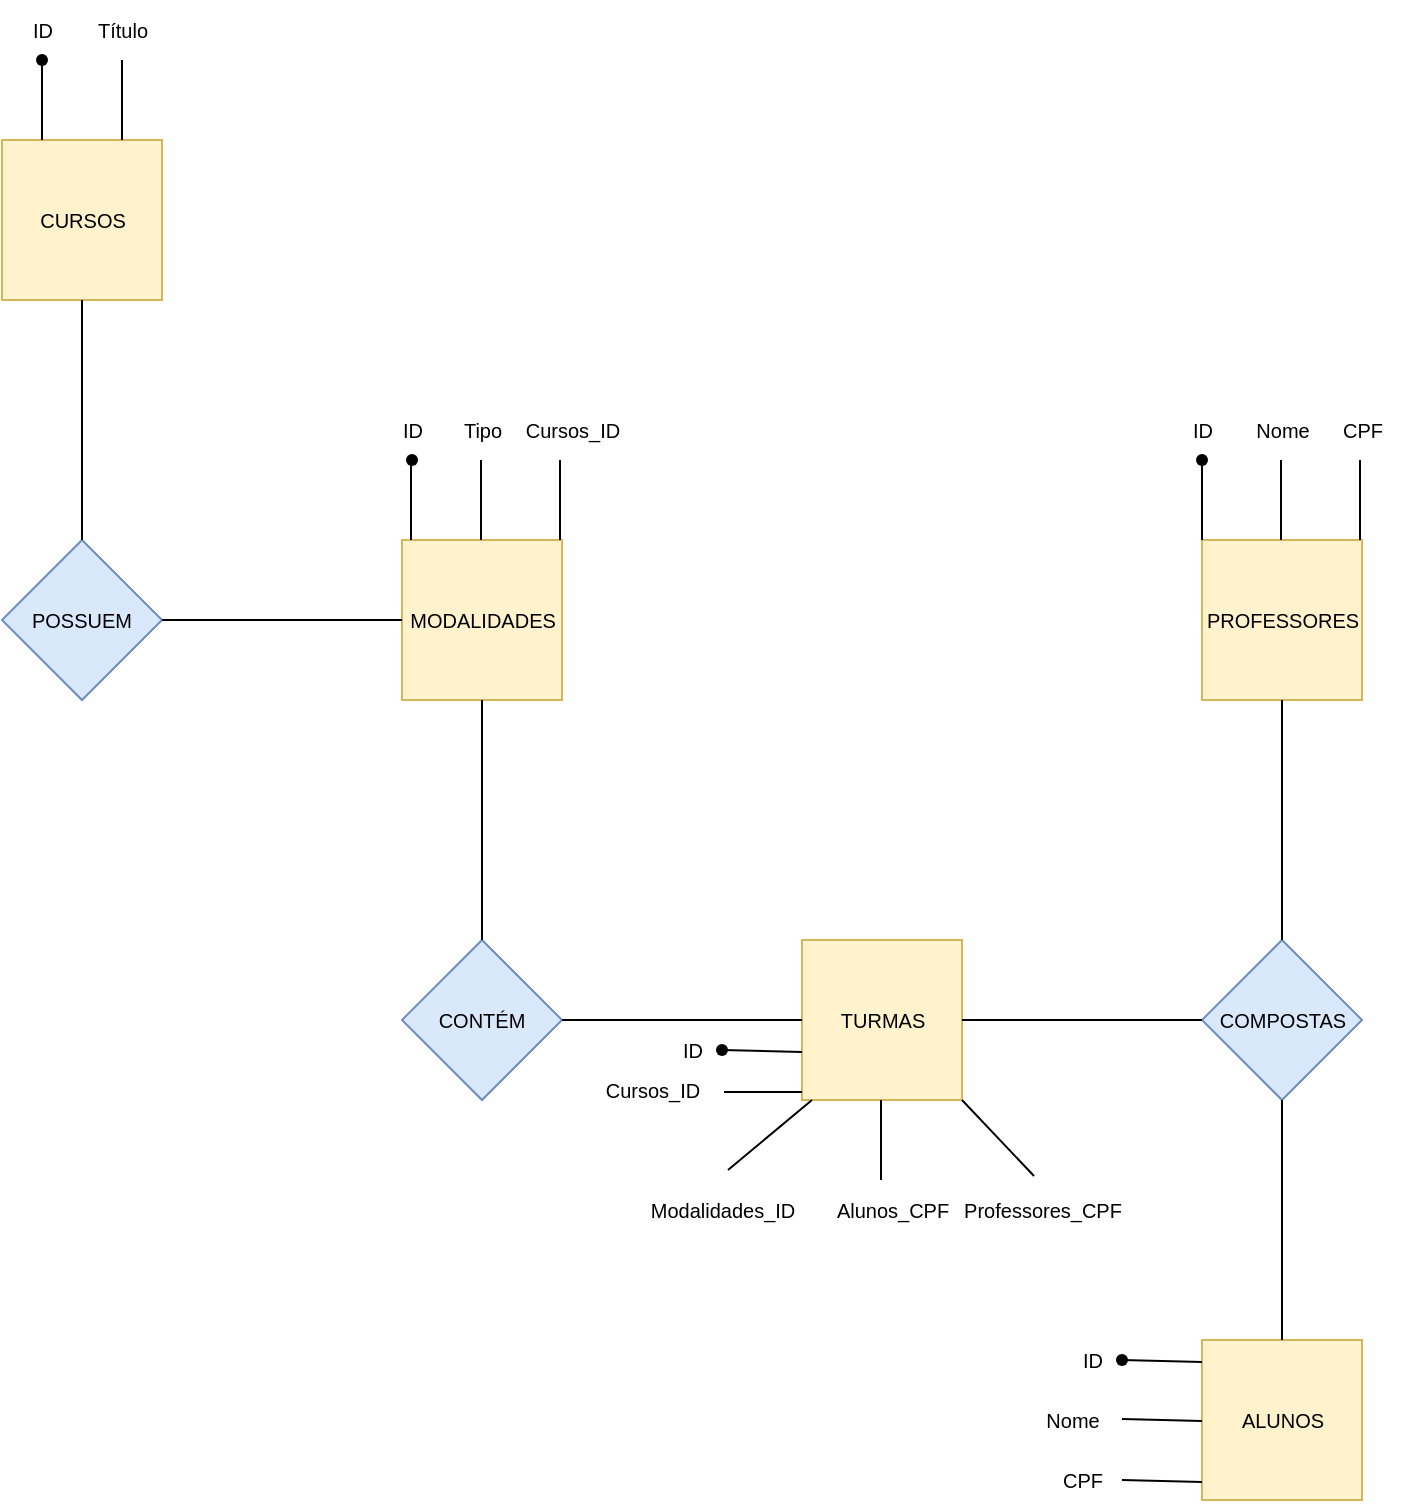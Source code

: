<mxfile version="20.8.4" type="device"><diagram id="CRnI_QRaARVWAdtDrS_4" name="Página-1"><mxGraphModel dx="1434" dy="739" grid="1" gridSize="10" guides="1" tooltips="1" connect="1" arrows="1" fold="1" page="1" pageScale="1" pageWidth="827" pageHeight="1169" math="0" shadow="0"><root><mxCell id="0"/><mxCell id="1" parent="0"/><mxCell id="vurC1Un54RvKOvrExG4F-1" value="" style="whiteSpace=wrap;html=1;aspect=fixed;fillColor=#fff2cc;strokeColor=#d6b656;" parent="1" vertex="1"><mxGeometry x="40" y="80" width="80" height="80" as="geometry"/></mxCell><mxCell id="vurC1Un54RvKOvrExG4F-2" value="" style="rhombus;whiteSpace=wrap;html=1;fillColor=#dae8fc;strokeColor=#6c8ebf;" parent="1" vertex="1"><mxGeometry x="40" y="280" width="80" height="80" as="geometry"/></mxCell><mxCell id="vurC1Un54RvKOvrExG4F-3" value="" style="whiteSpace=wrap;html=1;aspect=fixed;fillColor=#fff2cc;strokeColor=#d6b656;" parent="1" vertex="1"><mxGeometry x="240" y="280" width="80" height="80" as="geometry"/></mxCell><mxCell id="vurC1Un54RvKOvrExG4F-4" value="" style="rhombus;whiteSpace=wrap;html=1;fillColor=#dae8fc;strokeColor=#6c8ebf;" parent="1" vertex="1"><mxGeometry x="640" y="480" width="80" height="80" as="geometry"/></mxCell><mxCell id="vurC1Un54RvKOvrExG4F-5" value="" style="whiteSpace=wrap;html=1;aspect=fixed;fillColor=#fff2cc;strokeColor=#d6b656;" parent="1" vertex="1"><mxGeometry x="640" y="280" width="80" height="80" as="geometry"/></mxCell><mxCell id="vurC1Un54RvKOvrExG4F-6" value="" style="rhombus;whiteSpace=wrap;html=1;fillColor=#dae8fc;strokeColor=#6c8ebf;" parent="1" vertex="1"><mxGeometry x="240" y="480" width="80" height="80" as="geometry"/></mxCell><mxCell id="vurC1Un54RvKOvrExG4F-7" value="" style="whiteSpace=wrap;html=1;aspect=fixed;fillColor=#fff2cc;strokeColor=#d6b656;" parent="1" vertex="1"><mxGeometry x="440" y="480" width="80" height="80" as="geometry"/></mxCell><mxCell id="vurC1Un54RvKOvrExG4F-8" value="" style="whiteSpace=wrap;html=1;aspect=fixed;fillColor=#fff2cc;strokeColor=#d6b656;" parent="1" vertex="1"><mxGeometry x="640" y="680" width="80" height="80" as="geometry"/></mxCell><mxCell id="vurC1Un54RvKOvrExG4F-9" value="" style="endArrow=none;html=1;rounded=0;entryX=0.5;entryY=1;entryDx=0;entryDy=0;exitX=0.5;exitY=0;exitDx=0;exitDy=0;" parent="1" source="vurC1Un54RvKOvrExG4F-2" target="vurC1Un54RvKOvrExG4F-1" edge="1"><mxGeometry width="50" height="50" relative="1" as="geometry"><mxPoint x="55" y="250" as="sourcePoint"/><mxPoint x="105" y="200" as="targetPoint"/></mxGeometry></mxCell><mxCell id="vurC1Un54RvKOvrExG4F-10" value="" style="endArrow=none;html=1;rounded=0;entryX=0;entryY=0.5;entryDx=0;entryDy=0;exitX=1;exitY=0.5;exitDx=0;exitDy=0;" parent="1" source="vurC1Un54RvKOvrExG4F-2" target="vurC1Un54RvKOvrExG4F-3" edge="1"><mxGeometry width="50" height="50" relative="1" as="geometry"><mxPoint x="180" y="380" as="sourcePoint"/><mxPoint x="180" y="260" as="targetPoint"/><Array as="points"><mxPoint x="180" y="320"/></Array></mxGeometry></mxCell><mxCell id="vurC1Un54RvKOvrExG4F-11" value="" style="endArrow=none;html=1;rounded=0;entryX=0.5;entryY=0;entryDx=0;entryDy=0;exitX=0.5;exitY=1;exitDx=0;exitDy=0;" parent="1" source="vurC1Un54RvKOvrExG4F-3" target="vurC1Un54RvKOvrExG4F-6" edge="1"><mxGeometry width="50" height="50" relative="1" as="geometry"><mxPoint x="210" y="440" as="sourcePoint"/><mxPoint x="330" y="440" as="targetPoint"/><Array as="points"/></mxGeometry></mxCell><mxCell id="vurC1Un54RvKOvrExG4F-12" value="" style="endArrow=none;html=1;rounded=0;entryX=1;entryY=0.5;entryDx=0;entryDy=0;exitX=0;exitY=0.5;exitDx=0;exitDy=0;" parent="1" source="vurC1Un54RvKOvrExG4F-7" target="vurC1Un54RvKOvrExG4F-6" edge="1"><mxGeometry width="50" height="50" relative="1" as="geometry"><mxPoint x="370" y="440" as="sourcePoint"/><mxPoint x="370" y="560" as="targetPoint"/><Array as="points"/></mxGeometry></mxCell><mxCell id="vurC1Un54RvKOvrExG4F-13" value="" style="endArrow=none;html=1;rounded=0;entryX=1;entryY=0.5;entryDx=0;entryDy=0;exitX=0;exitY=0.5;exitDx=0;exitDy=0;" parent="1" source="vurC1Un54RvKOvrExG4F-4" target="vurC1Un54RvKOvrExG4F-7" edge="1"><mxGeometry width="50" height="50" relative="1" as="geometry"><mxPoint x="630" y="530" as="sourcePoint"/><mxPoint x="540" y="540" as="targetPoint"/><Array as="points"/></mxGeometry></mxCell><mxCell id="vurC1Un54RvKOvrExG4F-14" value="" style="endArrow=none;html=1;rounded=0;" parent="1" edge="1"><mxGeometry width="50" height="50" relative="1" as="geometry"><mxPoint x="680" y="560" as="sourcePoint"/><mxPoint x="680" y="680" as="targetPoint"/><Array as="points"/></mxGeometry></mxCell><mxCell id="vurC1Un54RvKOvrExG4F-15" value="" style="endArrow=none;html=1;rounded=0;entryX=0.5;entryY=0;entryDx=0;entryDy=0;exitX=0.5;exitY=1;exitDx=0;exitDy=0;" parent="1" source="vurC1Un54RvKOvrExG4F-5" target="vurC1Un54RvKOvrExG4F-4" edge="1"><mxGeometry width="50" height="50" relative="1" as="geometry"><mxPoint x="800" y="470" as="sourcePoint"/><mxPoint x="680" y="470" as="targetPoint"/><Array as="points"/></mxGeometry></mxCell><mxCell id="vurC1Un54RvKOvrExG4F-16" value="CURSOS" style="text;html=1;align=center;verticalAlign=middle;resizable=0;points=[];autosize=1;strokeColor=none;fillColor=none;fontSize=10;" parent="1" vertex="1"><mxGeometry x="45" y="105" width="70" height="30" as="geometry"/></mxCell><mxCell id="vurC1Un54RvKOvrExG4F-17" value="POSSUEM" style="text;html=1;strokeColor=none;fillColor=none;align=center;verticalAlign=middle;whiteSpace=wrap;rounded=0;fontSize=10;" parent="1" vertex="1"><mxGeometry x="50" y="305" width="60" height="30" as="geometry"/></mxCell><mxCell id="vurC1Un54RvKOvrExG4F-19" value="MODALIDADES" style="text;html=1;align=center;verticalAlign=middle;resizable=0;points=[];autosize=1;strokeColor=none;fillColor=none;fontSize=10;" parent="1" vertex="1"><mxGeometry x="230" y="305" width="100" height="30" as="geometry"/></mxCell><mxCell id="vurC1Un54RvKOvrExG4F-20" value="CONTÉM" style="text;html=1;strokeColor=none;fillColor=none;align=center;verticalAlign=middle;whiteSpace=wrap;rounded=0;fontSize=10;" parent="1" vertex="1"><mxGeometry x="250" y="505" width="60" height="30" as="geometry"/></mxCell><mxCell id="vurC1Un54RvKOvrExG4F-21" value="TURMAS" style="text;html=1;align=center;verticalAlign=middle;resizable=0;points=[];autosize=1;strokeColor=none;fillColor=none;fontSize=10;" parent="1" vertex="1"><mxGeometry x="445" y="505" width="70" height="30" as="geometry"/></mxCell><mxCell id="vurC1Un54RvKOvrExG4F-22" value="COMPOSTAS" style="text;html=1;align=center;verticalAlign=middle;resizable=0;points=[];autosize=1;strokeColor=none;fillColor=none;fontSize=10;" parent="1" vertex="1"><mxGeometry x="635" y="505" width="90" height="30" as="geometry"/></mxCell><mxCell id="vurC1Un54RvKOvrExG4F-23" value="PROFESSORES" style="text;html=1;align=center;verticalAlign=middle;resizable=0;points=[];autosize=1;strokeColor=none;fillColor=none;fontSize=10;" parent="1" vertex="1"><mxGeometry x="630" y="305" width="100" height="30" as="geometry"/></mxCell><mxCell id="vurC1Un54RvKOvrExG4F-24" value="ALUNOS" style="text;html=1;align=center;verticalAlign=middle;resizable=0;points=[];autosize=1;strokeColor=none;fillColor=none;fontSize=10;" parent="1" vertex="1"><mxGeometry x="650" y="705" width="60" height="30" as="geometry"/></mxCell><mxCell id="XrK1DoKi_KDxse0X_LZp-1" value="" style="endArrow=none;html=1;rounded=0;" edge="1" parent="1"><mxGeometry width="50" height="50" relative="1" as="geometry"><mxPoint x="100" y="80" as="sourcePoint"/><mxPoint x="100" y="40" as="targetPoint"/></mxGeometry></mxCell><mxCell id="XrK1DoKi_KDxse0X_LZp-2" value="" style="endArrow=none;html=1;rounded=0;" edge="1" parent="1"><mxGeometry width="50" height="50" relative="1" as="geometry"><mxPoint x="60" y="80" as="sourcePoint"/><mxPoint x="60" y="40" as="targetPoint"/></mxGeometry></mxCell><mxCell id="XrK1DoKi_KDxse0X_LZp-4" value="&lt;font style=&quot;font-size: 10px;&quot;&gt;ID&lt;/font&gt;" style="text;html=1;align=center;verticalAlign=middle;resizable=0;points=[];autosize=1;strokeColor=none;fillColor=none;" vertex="1" parent="1"><mxGeometry x="45" y="10" width="30" height="30" as="geometry"/></mxCell><mxCell id="XrK1DoKi_KDxse0X_LZp-5" value="&lt;span style=&quot;font-size: 10px;&quot;&gt;Título&lt;/span&gt;" style="text;html=1;align=center;verticalAlign=middle;resizable=0;points=[];autosize=1;strokeColor=none;fillColor=none;" vertex="1" parent="1"><mxGeometry x="75" y="10" width="50" height="30" as="geometry"/></mxCell><mxCell id="XrK1DoKi_KDxse0X_LZp-6" value="" style="shape=waypoint;sketch=0;fillStyle=solid;size=6;pointerEvents=1;points=[];fillColor=none;resizable=0;rotatable=0;perimeter=centerPerimeter;snapToPoint=1;fontSize=10;" vertex="1" parent="1"><mxGeometry x="50" y="30" width="20" height="20" as="geometry"/></mxCell><mxCell id="XrK1DoKi_KDxse0X_LZp-8" value="" style="endArrow=none;html=1;rounded=0;" edge="1" parent="1"><mxGeometry width="50" height="50" relative="1" as="geometry"><mxPoint x="244.5" y="280" as="sourcePoint"/><mxPoint x="244.5" y="240" as="targetPoint"/></mxGeometry></mxCell><mxCell id="XrK1DoKi_KDxse0X_LZp-9" value="" style="endArrow=none;html=1;rounded=0;" edge="1" parent="1"><mxGeometry width="50" height="50" relative="1" as="geometry"><mxPoint x="279.5" y="280" as="sourcePoint"/><mxPoint x="279.5" y="240" as="targetPoint"/></mxGeometry></mxCell><mxCell id="XrK1DoKi_KDxse0X_LZp-10" value="" style="endArrow=none;html=1;rounded=0;" edge="1" parent="1"><mxGeometry width="50" height="50" relative="1" as="geometry"><mxPoint x="319" y="280" as="sourcePoint"/><mxPoint x="319" y="240" as="targetPoint"/></mxGeometry></mxCell><mxCell id="XrK1DoKi_KDxse0X_LZp-11" value="&lt;span style=&quot;font-size: 10px;&quot;&gt;ID&lt;br&gt;&lt;/span&gt;" style="text;html=1;align=center;verticalAlign=middle;resizable=0;points=[];autosize=1;strokeColor=none;fillColor=none;" vertex="1" parent="1"><mxGeometry x="230" y="210" width="30" height="30" as="geometry"/></mxCell><mxCell id="XrK1DoKi_KDxse0X_LZp-12" value="Tipo" style="text;html=1;align=center;verticalAlign=middle;resizable=0;points=[];autosize=1;strokeColor=none;fillColor=none;fontSize=10;" vertex="1" parent="1"><mxGeometry x="260" y="210" width="40" height="30" as="geometry"/></mxCell><mxCell id="XrK1DoKi_KDxse0X_LZp-13" value="Cursos_ID" style="text;html=1;align=center;verticalAlign=middle;resizable=0;points=[];autosize=1;strokeColor=none;fillColor=none;fontSize=10;" vertex="1" parent="1"><mxGeometry x="290" y="210" width="70" height="30" as="geometry"/></mxCell><mxCell id="XrK1DoKi_KDxse0X_LZp-15" value="" style="shape=waypoint;sketch=0;fillStyle=solid;size=6;pointerEvents=1;points=[];fillColor=none;resizable=0;rotatable=0;perimeter=centerPerimeter;snapToPoint=1;fontSize=10;" vertex="1" parent="1"><mxGeometry x="235" y="230" width="20" height="20" as="geometry"/></mxCell><mxCell id="XrK1DoKi_KDxse0X_LZp-16" value="" style="endArrow=none;html=1;rounded=0;exitX=0.53;exitY=-0.167;exitDx=0;exitDy=0;exitPerimeter=0;" edge="1" parent="1" source="XrK1DoKi_KDxse0X_LZp-22"><mxGeometry width="50" height="50" relative="1" as="geometry"><mxPoint x="445" y="600" as="sourcePoint"/><mxPoint x="445" y="560" as="targetPoint"/></mxGeometry></mxCell><mxCell id="XrK1DoKi_KDxse0X_LZp-17" value="" style="endArrow=none;html=1;rounded=0;" edge="1" parent="1"><mxGeometry width="50" height="50" relative="1" as="geometry"><mxPoint x="479.5" y="600" as="sourcePoint"/><mxPoint x="479.5" y="560" as="targetPoint"/></mxGeometry></mxCell><mxCell id="XrK1DoKi_KDxse0X_LZp-18" value="ID" style="text;html=1;align=center;verticalAlign=middle;resizable=0;points=[];autosize=1;strokeColor=none;fillColor=none;fontSize=10;" vertex="1" parent="1"><mxGeometry x="370" y="520" width="30" height="30" as="geometry"/></mxCell><mxCell id="XrK1DoKi_KDxse0X_LZp-19" value="" style="endArrow=none;html=1;rounded=0;entryX=1;entryY=1;entryDx=0;entryDy=0;exitX=0.46;exitY=-0.067;exitDx=0;exitDy=0;exitPerimeter=0;" edge="1" parent="1" source="XrK1DoKi_KDxse0X_LZp-24" target="vurC1Un54RvKOvrExG4F-7"><mxGeometry width="50" height="50" relative="1" as="geometry"><mxPoint x="515" y="600" as="sourcePoint"/><mxPoint x="515" y="560" as="targetPoint"/></mxGeometry></mxCell><mxCell id="XrK1DoKi_KDxse0X_LZp-20" value="Cursos_ID" style="text;html=1;align=center;verticalAlign=middle;resizable=0;points=[];autosize=1;strokeColor=none;fillColor=none;fontSize=10;" vertex="1" parent="1"><mxGeometry x="330" y="540" width="70" height="30" as="geometry"/></mxCell><mxCell id="XrK1DoKi_KDxse0X_LZp-22" value="Modalidades_ID" style="text;html=1;align=center;verticalAlign=middle;resizable=0;points=[];autosize=1;strokeColor=none;fillColor=none;fontSize=10;" vertex="1" parent="1"><mxGeometry x="350" y="600" width="100" height="30" as="geometry"/></mxCell><mxCell id="XrK1DoKi_KDxse0X_LZp-23" value="Alunos_CPF" style="text;html=1;align=center;verticalAlign=middle;resizable=0;points=[];autosize=1;strokeColor=none;fillColor=none;fontSize=10;" vertex="1" parent="1"><mxGeometry x="445" y="600" width="80" height="30" as="geometry"/></mxCell><mxCell id="XrK1DoKi_KDxse0X_LZp-24" value="Professores_CPF" style="text;html=1;align=center;verticalAlign=middle;resizable=0;points=[];autosize=1;strokeColor=none;fillColor=none;fontSize=10;" vertex="1" parent="1"><mxGeometry x="510" y="600" width="100" height="30" as="geometry"/></mxCell><mxCell id="XrK1DoKi_KDxse0X_LZp-26" value="" style="endArrow=none;html=1;rounded=0;exitDx=0;exitDy=0;exitPerimeter=0;startArrow=none;" edge="1" parent="1" source="XrK1DoKi_KDxse0X_LZp-28"><mxGeometry width="50" height="50" relative="1" as="geometry"><mxPoint x="415" y="570" as="sourcePoint"/><mxPoint x="440" y="536" as="targetPoint"/></mxGeometry></mxCell><mxCell id="XrK1DoKi_KDxse0X_LZp-27" value="" style="endArrow=none;html=1;rounded=0;exitX=1.014;exitY=0.533;exitDx=0;exitDy=0;exitPerimeter=0;" edge="1" parent="1" source="XrK1DoKi_KDxse0X_LZp-20"><mxGeometry width="50" height="50" relative="1" as="geometry"><mxPoint x="404.02" y="550.01" as="sourcePoint"/><mxPoint x="440" y="556" as="targetPoint"/></mxGeometry></mxCell><mxCell id="XrK1DoKi_KDxse0X_LZp-29" value="" style="endArrow=none;html=1;rounded=0;exitX=0.986;exitY=-0.133;exitDx=0;exitDy=0;exitPerimeter=0;" edge="1" parent="1" source="XrK1DoKi_KDxse0X_LZp-20" target="XrK1DoKi_KDxse0X_LZp-28"><mxGeometry width="50" height="50" relative="1" as="geometry"><mxPoint x="399.02" y="536.01" as="sourcePoint"/><mxPoint x="440" y="536" as="targetPoint"/></mxGeometry></mxCell><mxCell id="XrK1DoKi_KDxse0X_LZp-28" value="" style="shape=waypoint;sketch=0;fillStyle=solid;size=6;pointerEvents=1;points=[];fillColor=none;resizable=0;rotatable=0;perimeter=centerPerimeter;snapToPoint=1;fontSize=10;" vertex="1" parent="1"><mxGeometry x="390" y="525" width="20" height="20" as="geometry"/></mxCell><mxCell id="XrK1DoKi_KDxse0X_LZp-30" value="" style="endArrow=none;html=1;rounded=0;" edge="1" parent="1"><mxGeometry width="50" height="50" relative="1" as="geometry"><mxPoint x="640" y="280" as="sourcePoint"/><mxPoint x="640" y="240" as="targetPoint"/><Array as="points"><mxPoint x="640" y="270"/></Array></mxGeometry></mxCell><mxCell id="XrK1DoKi_KDxse0X_LZp-31" value="" style="endArrow=none;html=1;rounded=0;" edge="1" parent="1"><mxGeometry width="50" height="50" relative="1" as="geometry"><mxPoint x="679.5" y="280" as="sourcePoint"/><mxPoint x="679.5" y="240" as="targetPoint"/></mxGeometry></mxCell><mxCell id="XrK1DoKi_KDxse0X_LZp-32" value="" style="endArrow=none;html=1;rounded=0;" edge="1" parent="1"><mxGeometry width="50" height="50" relative="1" as="geometry"><mxPoint x="719" y="280" as="sourcePoint"/><mxPoint x="719" y="240" as="targetPoint"/></mxGeometry></mxCell><mxCell id="XrK1DoKi_KDxse0X_LZp-33" value="ID" style="text;html=1;align=center;verticalAlign=middle;resizable=0;points=[];autosize=1;strokeColor=none;fillColor=none;fontSize=10;" vertex="1" parent="1"><mxGeometry x="625" y="210" width="30" height="30" as="geometry"/></mxCell><mxCell id="XrK1DoKi_KDxse0X_LZp-34" value="Nome" style="text;html=1;align=center;verticalAlign=middle;resizable=0;points=[];autosize=1;strokeColor=none;fillColor=none;fontSize=10;" vertex="1" parent="1"><mxGeometry x="655" y="210" width="50" height="30" as="geometry"/></mxCell><mxCell id="XrK1DoKi_KDxse0X_LZp-35" value="CPF" style="text;html=1;align=center;verticalAlign=middle;resizable=0;points=[];autosize=1;strokeColor=none;fillColor=none;fontSize=10;" vertex="1" parent="1"><mxGeometry x="700" y="210" width="40" height="30" as="geometry"/></mxCell><mxCell id="XrK1DoKi_KDxse0X_LZp-36" value="" style="shape=waypoint;sketch=0;fillStyle=solid;size=6;pointerEvents=1;points=[];fillColor=none;resizable=0;rotatable=0;perimeter=centerPerimeter;snapToPoint=1;fontSize=10;" vertex="1" parent="1"><mxGeometry x="630" y="230" width="20" height="20" as="geometry"/></mxCell><mxCell id="XrK1DoKi_KDxse0X_LZp-37" value="" style="endArrow=none;html=1;rounded=0;exitDx=0;exitDy=0;exitPerimeter=0;startArrow=none;" edge="1" parent="1"><mxGeometry width="50" height="50" relative="1" as="geometry"><mxPoint x="600" y="690" as="sourcePoint"/><mxPoint x="640" y="691" as="targetPoint"/></mxGeometry></mxCell><mxCell id="XrK1DoKi_KDxse0X_LZp-38" value="" style="endArrow=none;html=1;rounded=0;exitDx=0;exitDy=0;exitPerimeter=0;startArrow=none;" edge="1" parent="1"><mxGeometry width="50" height="50" relative="1" as="geometry"><mxPoint x="600" y="719.5" as="sourcePoint"/><mxPoint x="640" y="720.5" as="targetPoint"/></mxGeometry></mxCell><mxCell id="XrK1DoKi_KDxse0X_LZp-39" value="" style="endArrow=none;html=1;rounded=0;exitDx=0;exitDy=0;exitPerimeter=0;startArrow=none;" edge="1" parent="1"><mxGeometry width="50" height="50" relative="1" as="geometry"><mxPoint x="600" y="750" as="sourcePoint"/><mxPoint x="640" y="751" as="targetPoint"/></mxGeometry></mxCell><mxCell id="XrK1DoKi_KDxse0X_LZp-40" value="ID" style="text;html=1;align=center;verticalAlign=middle;resizable=0;points=[];autosize=1;strokeColor=none;fillColor=none;fontSize=10;" vertex="1" parent="1"><mxGeometry x="570" y="675" width="30" height="30" as="geometry"/></mxCell><mxCell id="XrK1DoKi_KDxse0X_LZp-41" value="Nome" style="text;html=1;align=center;verticalAlign=middle;resizable=0;points=[];autosize=1;strokeColor=none;fillColor=none;fontSize=10;" vertex="1" parent="1"><mxGeometry x="550" y="705" width="50" height="30" as="geometry"/></mxCell><mxCell id="XrK1DoKi_KDxse0X_LZp-42" value="CPF" style="text;html=1;align=center;verticalAlign=middle;resizable=0;points=[];autosize=1;strokeColor=none;fillColor=none;fontSize=10;" vertex="1" parent="1"><mxGeometry x="560" y="735" width="40" height="30" as="geometry"/></mxCell><mxCell id="XrK1DoKi_KDxse0X_LZp-43" value="" style="shape=waypoint;sketch=0;fillStyle=solid;size=6;pointerEvents=1;points=[];fillColor=none;resizable=0;rotatable=0;perimeter=centerPerimeter;snapToPoint=1;fontSize=10;" vertex="1" parent="1"><mxGeometry x="590" y="680" width="20" height="20" as="geometry"/></mxCell></root></mxGraphModel></diagram></mxfile>